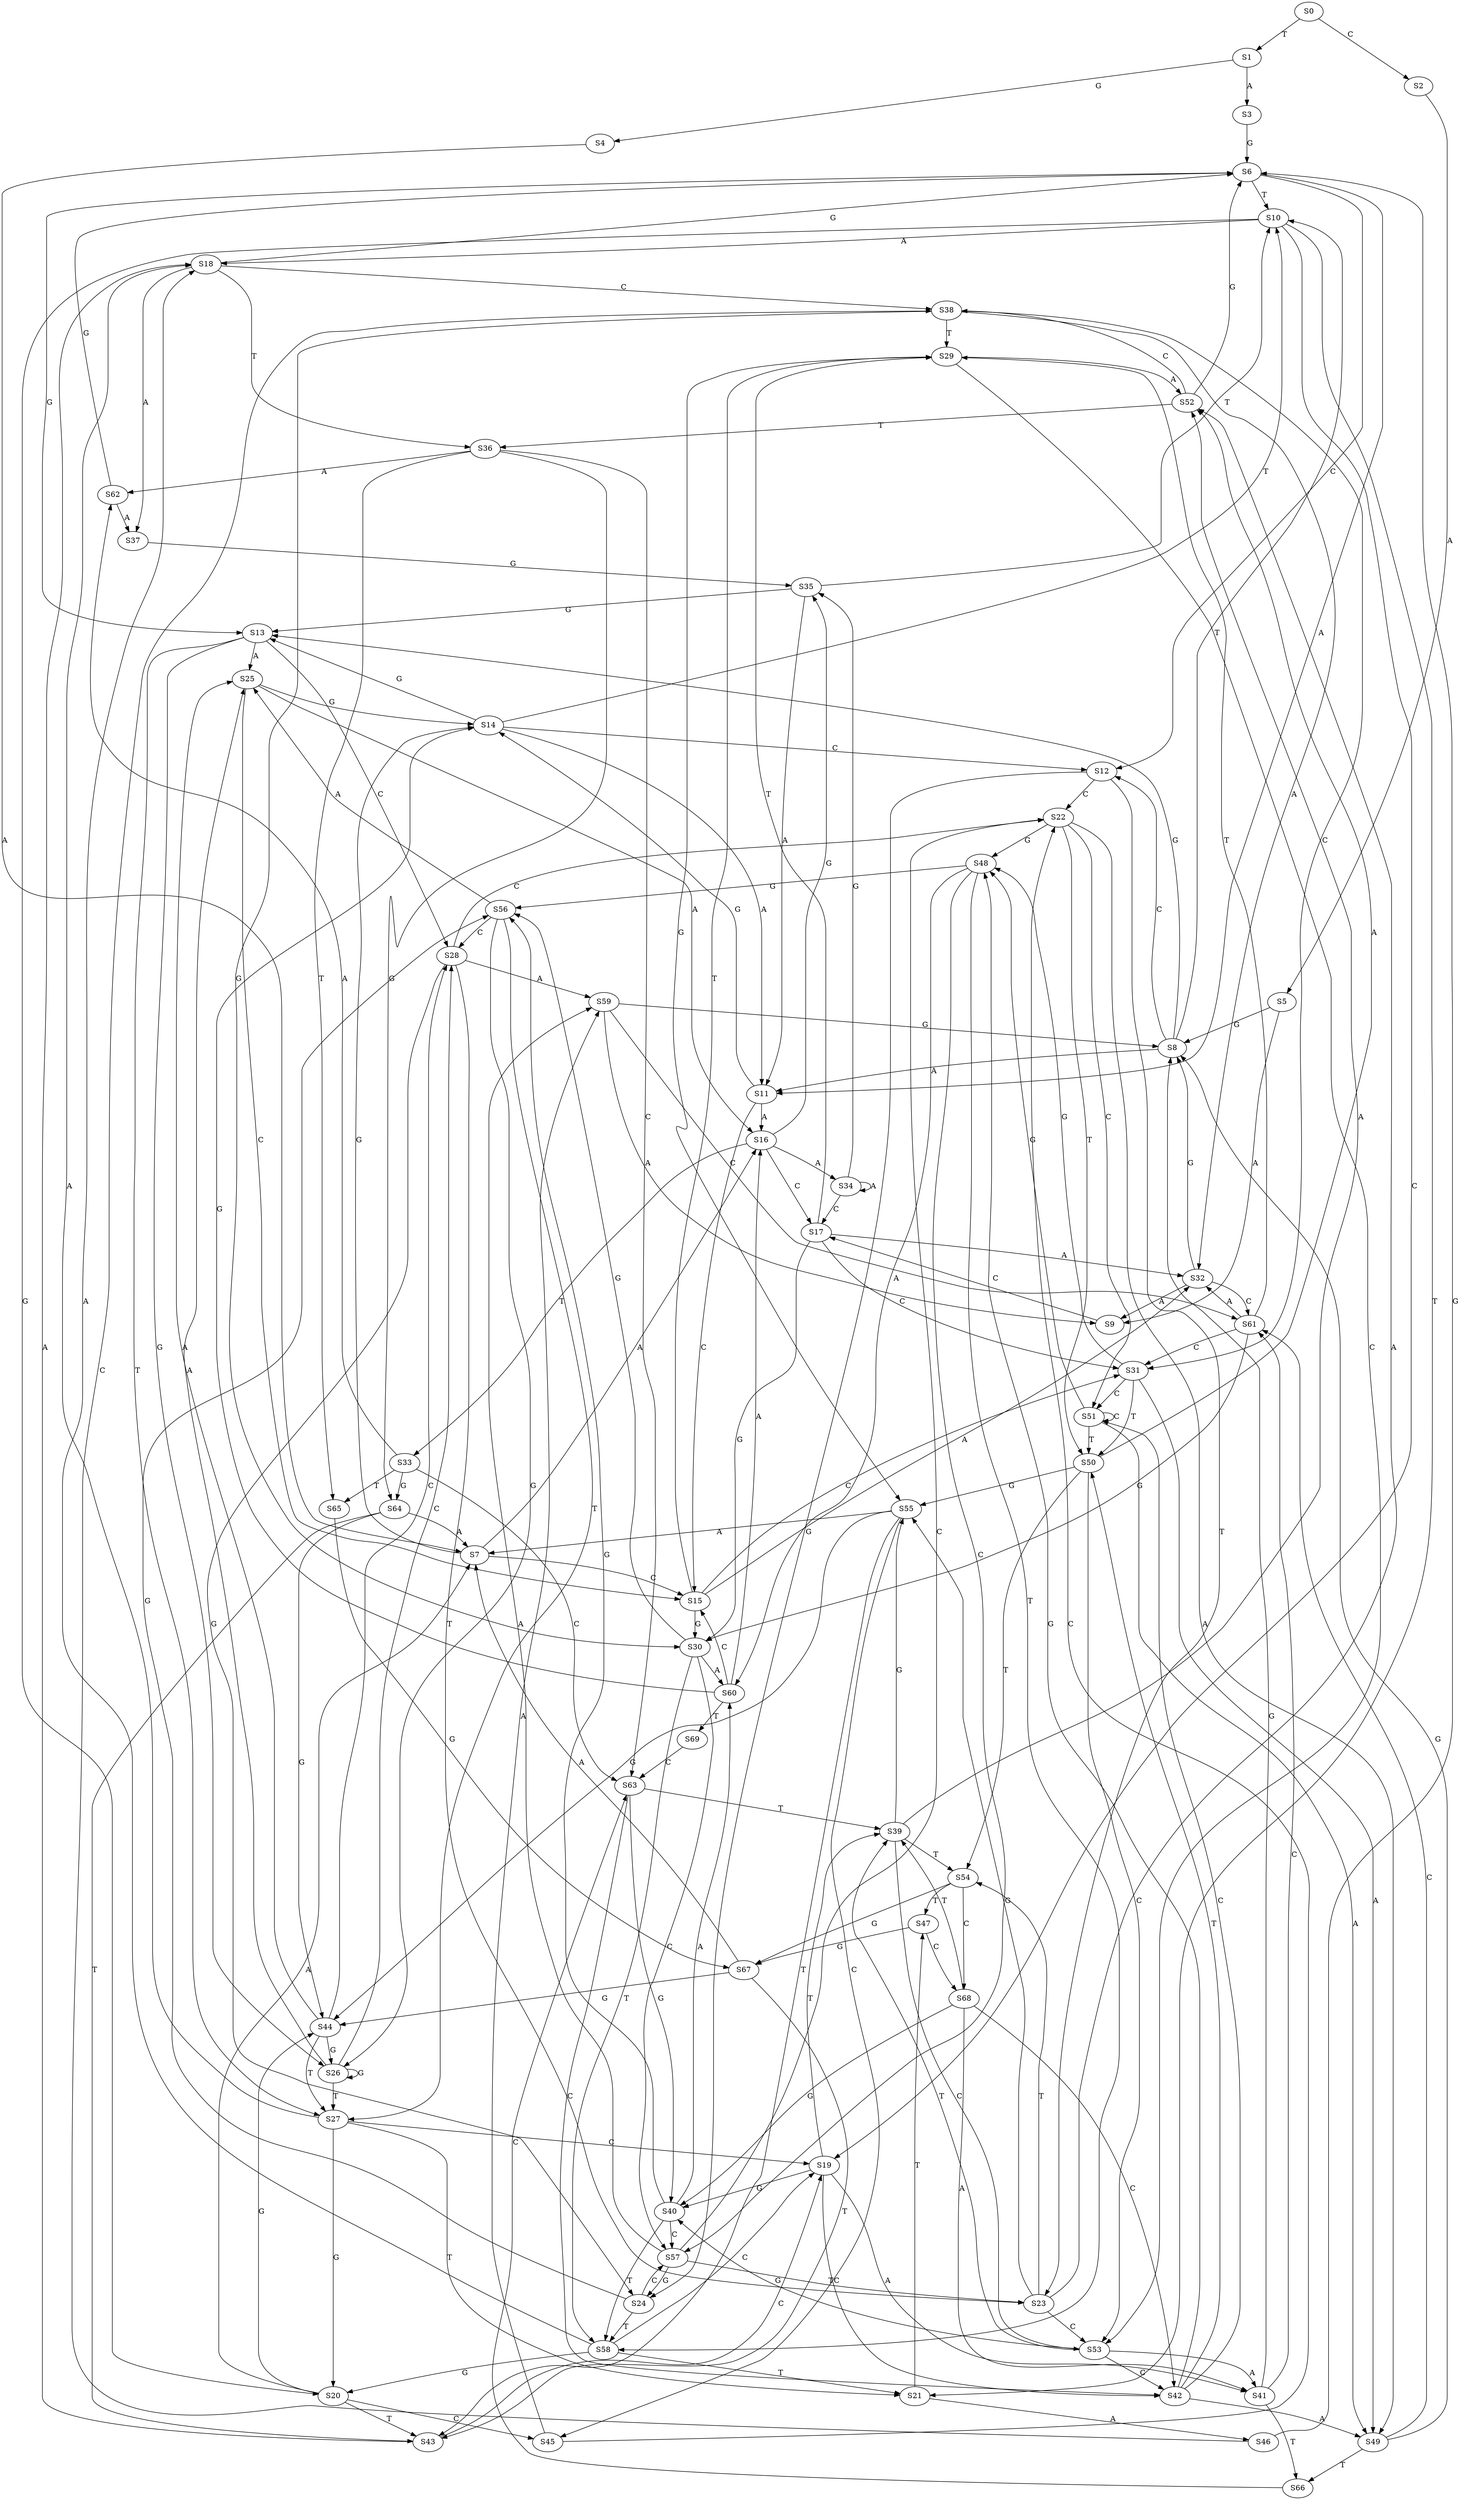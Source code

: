strict digraph  {
	S0 -> S1 [ label = T ];
	S0 -> S2 [ label = C ];
	S1 -> S3 [ label = A ];
	S1 -> S4 [ label = G ];
	S2 -> S5 [ label = A ];
	S3 -> S6 [ label = G ];
	S4 -> S7 [ label = A ];
	S5 -> S8 [ label = G ];
	S5 -> S9 [ label = A ];
	S6 -> S10 [ label = T ];
	S6 -> S11 [ label = A ];
	S6 -> S12 [ label = C ];
	S6 -> S13 [ label = G ];
	S7 -> S14 [ label = G ];
	S7 -> S15 [ label = C ];
	S7 -> S16 [ label = A ];
	S8 -> S13 [ label = G ];
	S8 -> S10 [ label = T ];
	S8 -> S11 [ label = A ];
	S8 -> S12 [ label = C ];
	S9 -> S17 [ label = C ];
	S10 -> S18 [ label = A ];
	S10 -> S19 [ label = C ];
	S10 -> S20 [ label = G ];
	S10 -> S21 [ label = T ];
	S11 -> S16 [ label = A ];
	S11 -> S15 [ label = C ];
	S11 -> S14 [ label = G ];
	S12 -> S22 [ label = C ];
	S12 -> S23 [ label = T ];
	S12 -> S24 [ label = G ];
	S13 -> S25 [ label = A ];
	S13 -> S26 [ label = G ];
	S13 -> S27 [ label = T ];
	S13 -> S28 [ label = C ];
	S14 -> S10 [ label = T ];
	S14 -> S11 [ label = A ];
	S14 -> S13 [ label = G ];
	S14 -> S12 [ label = C ];
	S15 -> S29 [ label = T ];
	S15 -> S30 [ label = G ];
	S15 -> S31 [ label = C ];
	S15 -> S32 [ label = A ];
	S16 -> S33 [ label = T ];
	S16 -> S17 [ label = C ];
	S16 -> S34 [ label = A ];
	S16 -> S35 [ label = G ];
	S17 -> S32 [ label = A ];
	S17 -> S31 [ label = C ];
	S17 -> S30 [ label = G ];
	S17 -> S29 [ label = T ];
	S18 -> S36 [ label = T ];
	S18 -> S6 [ label = G ];
	S18 -> S37 [ label = A ];
	S18 -> S38 [ label = C ];
	S19 -> S39 [ label = T ];
	S19 -> S40 [ label = G ];
	S19 -> S41 [ label = A ];
	S19 -> S42 [ label = C ];
	S20 -> S43 [ label = T ];
	S20 -> S44 [ label = G ];
	S20 -> S7 [ label = A ];
	S20 -> S45 [ label = C ];
	S21 -> S46 [ label = A ];
	S21 -> S47 [ label = T ];
	S22 -> S48 [ label = G ];
	S22 -> S49 [ label = A ];
	S22 -> S50 [ label = T ];
	S22 -> S51 [ label = C ];
	S23 -> S52 [ label = A ];
	S23 -> S53 [ label = C ];
	S23 -> S54 [ label = T ];
	S23 -> S55 [ label = G ];
	S24 -> S56 [ label = G ];
	S24 -> S57 [ label = C ];
	S24 -> S58 [ label = T ];
	S25 -> S16 [ label = A ];
	S25 -> S15 [ label = C ];
	S25 -> S14 [ label = G ];
	S26 -> S27 [ label = T ];
	S26 -> S28 [ label = C ];
	S26 -> S26 [ label = G ];
	S26 -> S25 [ label = A ];
	S27 -> S18 [ label = A ];
	S27 -> S19 [ label = C ];
	S27 -> S20 [ label = G ];
	S27 -> S21 [ label = T ];
	S28 -> S23 [ label = T ];
	S28 -> S22 [ label = C ];
	S28 -> S59 [ label = A ];
	S28 -> S24 [ label = G ];
	S29 -> S52 [ label = A ];
	S29 -> S53 [ label = C ];
	S29 -> S55 [ label = G ];
	S30 -> S56 [ label = G ];
	S30 -> S60 [ label = A ];
	S30 -> S58 [ label = T ];
	S30 -> S57 [ label = C ];
	S31 -> S51 [ label = C ];
	S31 -> S49 [ label = A ];
	S31 -> S50 [ label = T ];
	S31 -> S48 [ label = G ];
	S32 -> S8 [ label = G ];
	S32 -> S61 [ label = C ];
	S32 -> S9 [ label = A ];
	S33 -> S62 [ label = A ];
	S33 -> S63 [ label = C ];
	S33 -> S64 [ label = G ];
	S33 -> S65 [ label = T ];
	S34 -> S35 [ label = G ];
	S34 -> S17 [ label = C ];
	S34 -> S34 [ label = A ];
	S35 -> S10 [ label = T ];
	S35 -> S11 [ label = A ];
	S35 -> S13 [ label = G ];
	S36 -> S63 [ label = C ];
	S36 -> S62 [ label = A ];
	S36 -> S65 [ label = T ];
	S36 -> S64 [ label = G ];
	S37 -> S35 [ label = G ];
	S38 -> S30 [ label = G ];
	S38 -> S29 [ label = T ];
	S38 -> S31 [ label = C ];
	S38 -> S32 [ label = A ];
	S39 -> S55 [ label = G ];
	S39 -> S53 [ label = C ];
	S39 -> S52 [ label = A ];
	S39 -> S54 [ label = T ];
	S40 -> S56 [ label = G ];
	S40 -> S58 [ label = T ];
	S40 -> S57 [ label = C ];
	S40 -> S60 [ label = A ];
	S41 -> S66 [ label = T ];
	S41 -> S61 [ label = C ];
	S41 -> S8 [ label = G ];
	S42 -> S51 [ label = C ];
	S42 -> S49 [ label = A ];
	S42 -> S50 [ label = T ];
	S42 -> S48 [ label = G ];
	S43 -> S19 [ label = C ];
	S43 -> S18 [ label = A ];
	S44 -> S26 [ label = G ];
	S44 -> S28 [ label = C ];
	S44 -> S25 [ label = A ];
	S44 -> S27 [ label = T ];
	S45 -> S22 [ label = C ];
	S45 -> S59 [ label = A ];
	S46 -> S38 [ label = C ];
	S46 -> S6 [ label = G ];
	S47 -> S67 [ label = G ];
	S47 -> S68 [ label = C ];
	S48 -> S60 [ label = A ];
	S48 -> S56 [ label = G ];
	S48 -> S57 [ label = C ];
	S48 -> S58 [ label = T ];
	S49 -> S8 [ label = G ];
	S49 -> S66 [ label = T ];
	S49 -> S61 [ label = C ];
	S50 -> S55 [ label = G ];
	S50 -> S52 [ label = A ];
	S50 -> S53 [ label = C ];
	S50 -> S54 [ label = T ];
	S51 -> S48 [ label = G ];
	S51 -> S51 [ label = C ];
	S51 -> S49 [ label = A ];
	S51 -> S50 [ label = T ];
	S52 -> S6 [ label = G ];
	S52 -> S36 [ label = T ];
	S52 -> S38 [ label = C ];
	S53 -> S39 [ label = T ];
	S53 -> S40 [ label = G ];
	S53 -> S42 [ label = C ];
	S53 -> S41 [ label = A ];
	S54 -> S68 [ label = C ];
	S54 -> S67 [ label = G ];
	S54 -> S47 [ label = T ];
	S55 -> S7 [ label = A ];
	S55 -> S45 [ label = C ];
	S55 -> S44 [ label = G ];
	S55 -> S43 [ label = T ];
	S56 -> S25 [ label = A ];
	S56 -> S26 [ label = G ];
	S56 -> S28 [ label = C ];
	S56 -> S27 [ label = T ];
	S57 -> S24 [ label = G ];
	S57 -> S23 [ label = T ];
	S57 -> S22 [ label = C ];
	S57 -> S59 [ label = A ];
	S58 -> S19 [ label = C ];
	S58 -> S18 [ label = A ];
	S58 -> S20 [ label = G ];
	S58 -> S21 [ label = T ];
	S59 -> S8 [ label = G ];
	S59 -> S61 [ label = C ];
	S59 -> S9 [ label = A ];
	S60 -> S16 [ label = A ];
	S60 -> S15 [ label = C ];
	S60 -> S14 [ label = G ];
	S60 -> S69 [ label = T ];
	S61 -> S29 [ label = T ];
	S61 -> S31 [ label = C ];
	S61 -> S32 [ label = A ];
	S61 -> S30 [ label = G ];
	S62 -> S6 [ label = G ];
	S62 -> S37 [ label = A ];
	S63 -> S42 [ label = C ];
	S63 -> S40 [ label = G ];
	S63 -> S39 [ label = T ];
	S64 -> S44 [ label = G ];
	S64 -> S7 [ label = A ];
	S64 -> S43 [ label = T ];
	S65 -> S67 [ label = G ];
	S66 -> S63 [ label = C ];
	S67 -> S44 [ label = G ];
	S67 -> S43 [ label = T ];
	S67 -> S7 [ label = A ];
	S68 -> S41 [ label = A ];
	S68 -> S39 [ label = T ];
	S68 -> S42 [ label = C ];
	S68 -> S40 [ label = G ];
	S69 -> S63 [ label = C ];
}
